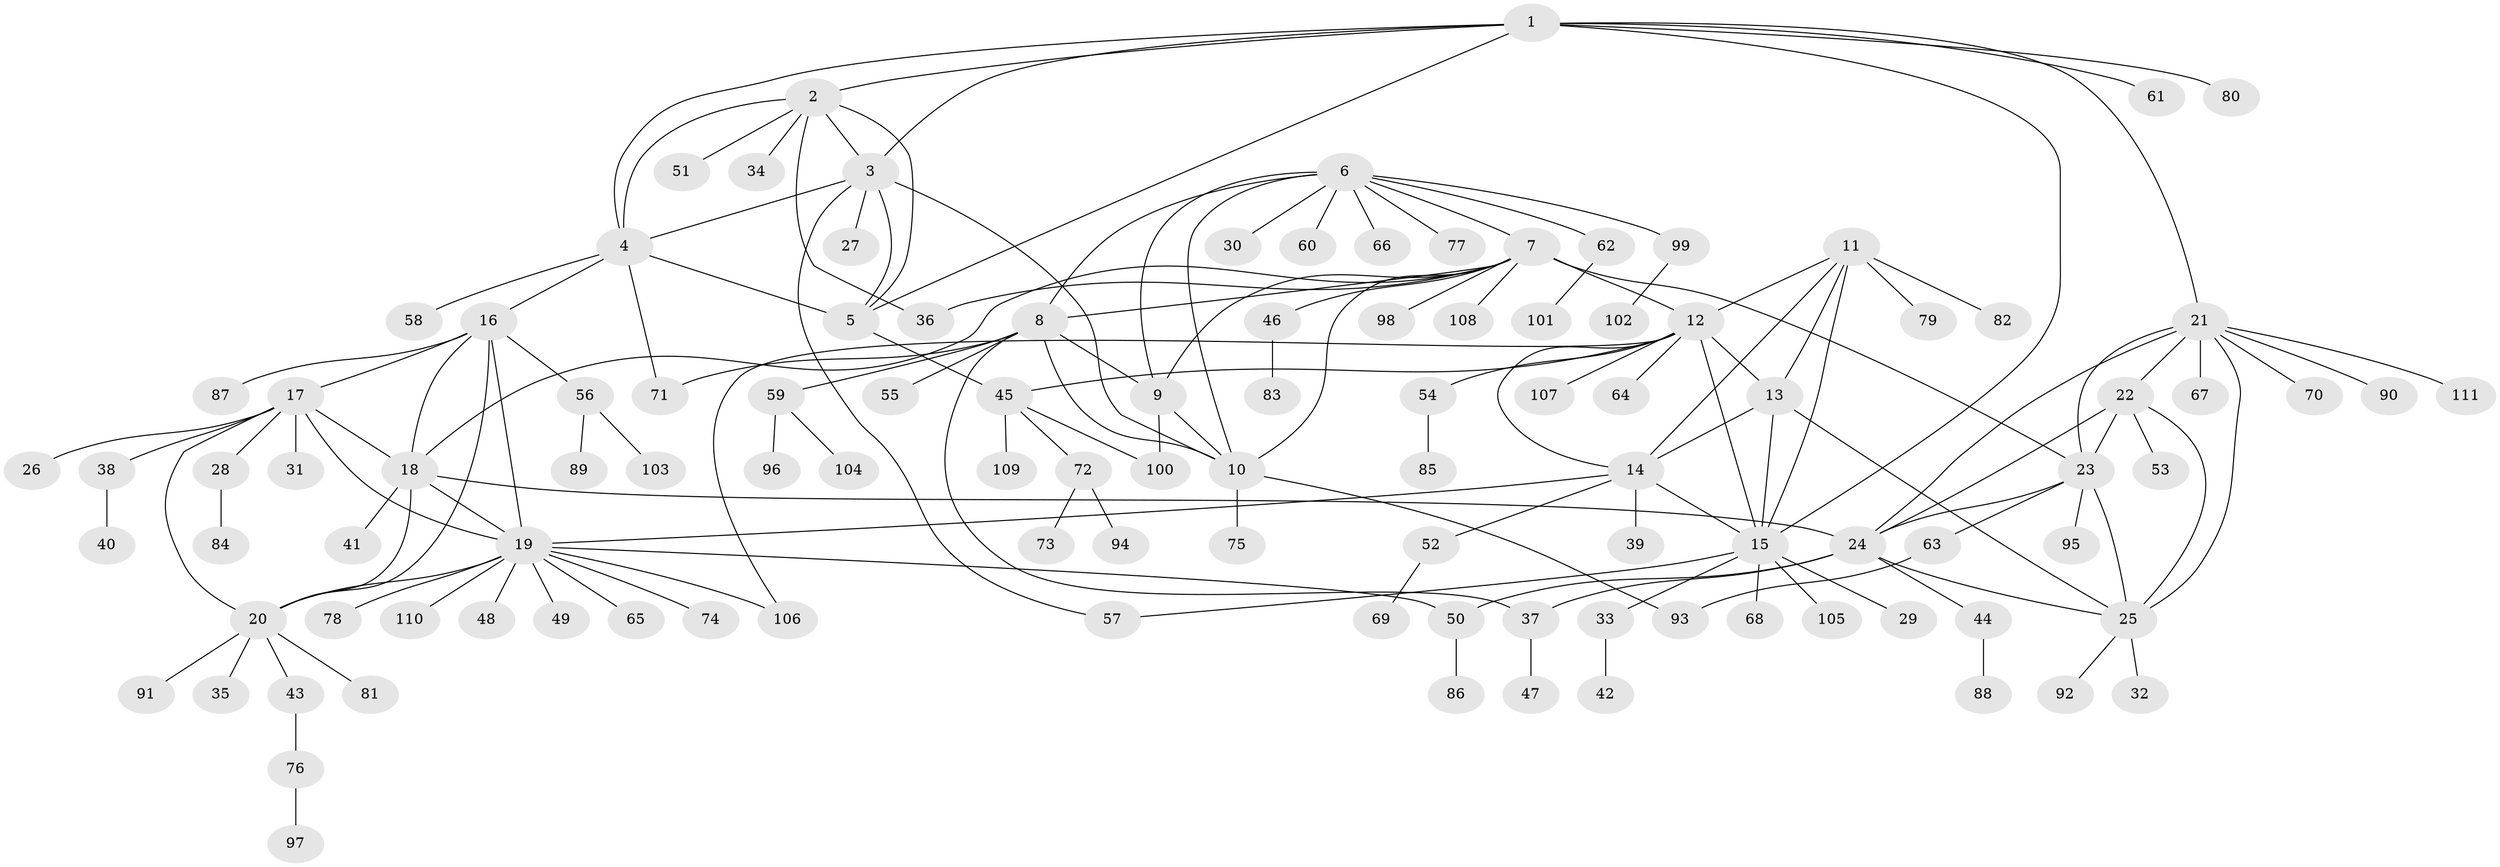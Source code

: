 // coarse degree distribution, {7: 0.07792207792207792, 6: 0.03896103896103896, 10: 0.025974025974025976, 11: 0.012987012987012988, 8: 0.03896103896103896, 5: 0.05194805194805195, 1: 0.5844155844155844, 2: 0.14285714285714285, 3: 0.025974025974025976}
// Generated by graph-tools (version 1.1) at 2025/19/03/04/25 18:19:35]
// undirected, 111 vertices, 155 edges
graph export_dot {
graph [start="1"]
  node [color=gray90,style=filled];
  1;
  2;
  3;
  4;
  5;
  6;
  7;
  8;
  9;
  10;
  11;
  12;
  13;
  14;
  15;
  16;
  17;
  18;
  19;
  20;
  21;
  22;
  23;
  24;
  25;
  26;
  27;
  28;
  29;
  30;
  31;
  32;
  33;
  34;
  35;
  36;
  37;
  38;
  39;
  40;
  41;
  42;
  43;
  44;
  45;
  46;
  47;
  48;
  49;
  50;
  51;
  52;
  53;
  54;
  55;
  56;
  57;
  58;
  59;
  60;
  61;
  62;
  63;
  64;
  65;
  66;
  67;
  68;
  69;
  70;
  71;
  72;
  73;
  74;
  75;
  76;
  77;
  78;
  79;
  80;
  81;
  82;
  83;
  84;
  85;
  86;
  87;
  88;
  89;
  90;
  91;
  92;
  93;
  94;
  95;
  96;
  97;
  98;
  99;
  100;
  101;
  102;
  103;
  104;
  105;
  106;
  107;
  108;
  109;
  110;
  111;
  1 -- 2;
  1 -- 3;
  1 -- 4;
  1 -- 5;
  1 -- 15;
  1 -- 21;
  1 -- 61;
  1 -- 80;
  2 -- 3;
  2 -- 4;
  2 -- 5;
  2 -- 34;
  2 -- 36;
  2 -- 51;
  3 -- 4;
  3 -- 5;
  3 -- 10;
  3 -- 27;
  3 -- 57;
  4 -- 5;
  4 -- 16;
  4 -- 58;
  4 -- 71;
  5 -- 45;
  6 -- 7;
  6 -- 8;
  6 -- 9;
  6 -- 10;
  6 -- 30;
  6 -- 60;
  6 -- 62;
  6 -- 66;
  6 -- 77;
  6 -- 99;
  7 -- 8;
  7 -- 9;
  7 -- 10;
  7 -- 12;
  7 -- 18;
  7 -- 23;
  7 -- 36;
  7 -- 46;
  7 -- 98;
  7 -- 108;
  8 -- 9;
  8 -- 10;
  8 -- 37;
  8 -- 55;
  8 -- 59;
  8 -- 71;
  9 -- 10;
  9 -- 100;
  10 -- 75;
  10 -- 93;
  11 -- 12;
  11 -- 13;
  11 -- 14;
  11 -- 15;
  11 -- 79;
  11 -- 82;
  12 -- 13;
  12 -- 14;
  12 -- 15;
  12 -- 45;
  12 -- 54;
  12 -- 64;
  12 -- 106;
  12 -- 107;
  13 -- 14;
  13 -- 15;
  13 -- 25;
  14 -- 15;
  14 -- 19;
  14 -- 39;
  14 -- 52;
  15 -- 29;
  15 -- 33;
  15 -- 57;
  15 -- 68;
  15 -- 105;
  16 -- 17;
  16 -- 18;
  16 -- 19;
  16 -- 20;
  16 -- 56;
  16 -- 87;
  17 -- 18;
  17 -- 19;
  17 -- 20;
  17 -- 26;
  17 -- 28;
  17 -- 31;
  17 -- 38;
  18 -- 19;
  18 -- 20;
  18 -- 24;
  18 -- 41;
  19 -- 20;
  19 -- 48;
  19 -- 49;
  19 -- 50;
  19 -- 65;
  19 -- 74;
  19 -- 78;
  19 -- 106;
  19 -- 110;
  20 -- 35;
  20 -- 43;
  20 -- 81;
  20 -- 91;
  21 -- 22;
  21 -- 23;
  21 -- 24;
  21 -- 25;
  21 -- 67;
  21 -- 70;
  21 -- 90;
  21 -- 111;
  22 -- 23;
  22 -- 24;
  22 -- 25;
  22 -- 53;
  23 -- 24;
  23 -- 25;
  23 -- 63;
  23 -- 95;
  24 -- 25;
  24 -- 37;
  24 -- 44;
  24 -- 50;
  25 -- 32;
  25 -- 92;
  28 -- 84;
  33 -- 42;
  37 -- 47;
  38 -- 40;
  43 -- 76;
  44 -- 88;
  45 -- 72;
  45 -- 100;
  45 -- 109;
  46 -- 83;
  50 -- 86;
  52 -- 69;
  54 -- 85;
  56 -- 89;
  56 -- 103;
  59 -- 96;
  59 -- 104;
  62 -- 101;
  63 -- 93;
  72 -- 73;
  72 -- 94;
  76 -- 97;
  99 -- 102;
}
